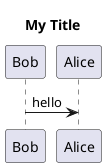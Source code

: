 {
  "sha1": "bmtgzcd4gees85ui5xuhg4xwd5c5im7",
  "insertion": {
    "when": "2024-05-30T20:48:22.126Z",
    "url": "http://plantuml.sourceforge.net/qa/?qa=1831/border-thickness&show=5082#c5082",
    "user": "plantuml@gmail.com"
  }
}
@startuml
skinparam titleBorderThickness 1
title My Title
Bob -> Alice : hello
@enduml
